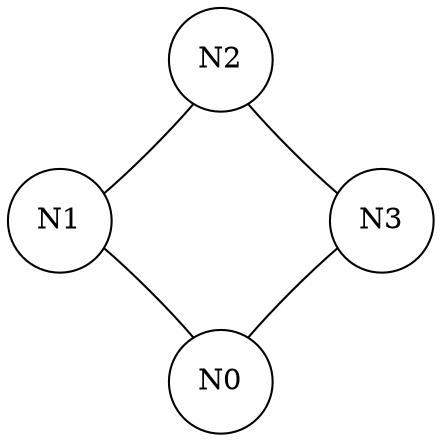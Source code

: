 digraph G
{
	layout="circo";
	node [shape = circle];
	N0 -> N1 [arrowhead=none][style=invis]
	N1 -> N2 [arrowhead=none][style=invis]
	N2 -> N3 [arrowhead=none][style=invis]
	N3 -> N0 [arrowhead=none][style=invis]
	N1 -> N0 [arrowhead=none]
	N3 -> N0 [arrowhead=none]
	N2 -> N1 [arrowhead=none]
	N3 -> N2 [arrowhead=none]
}
